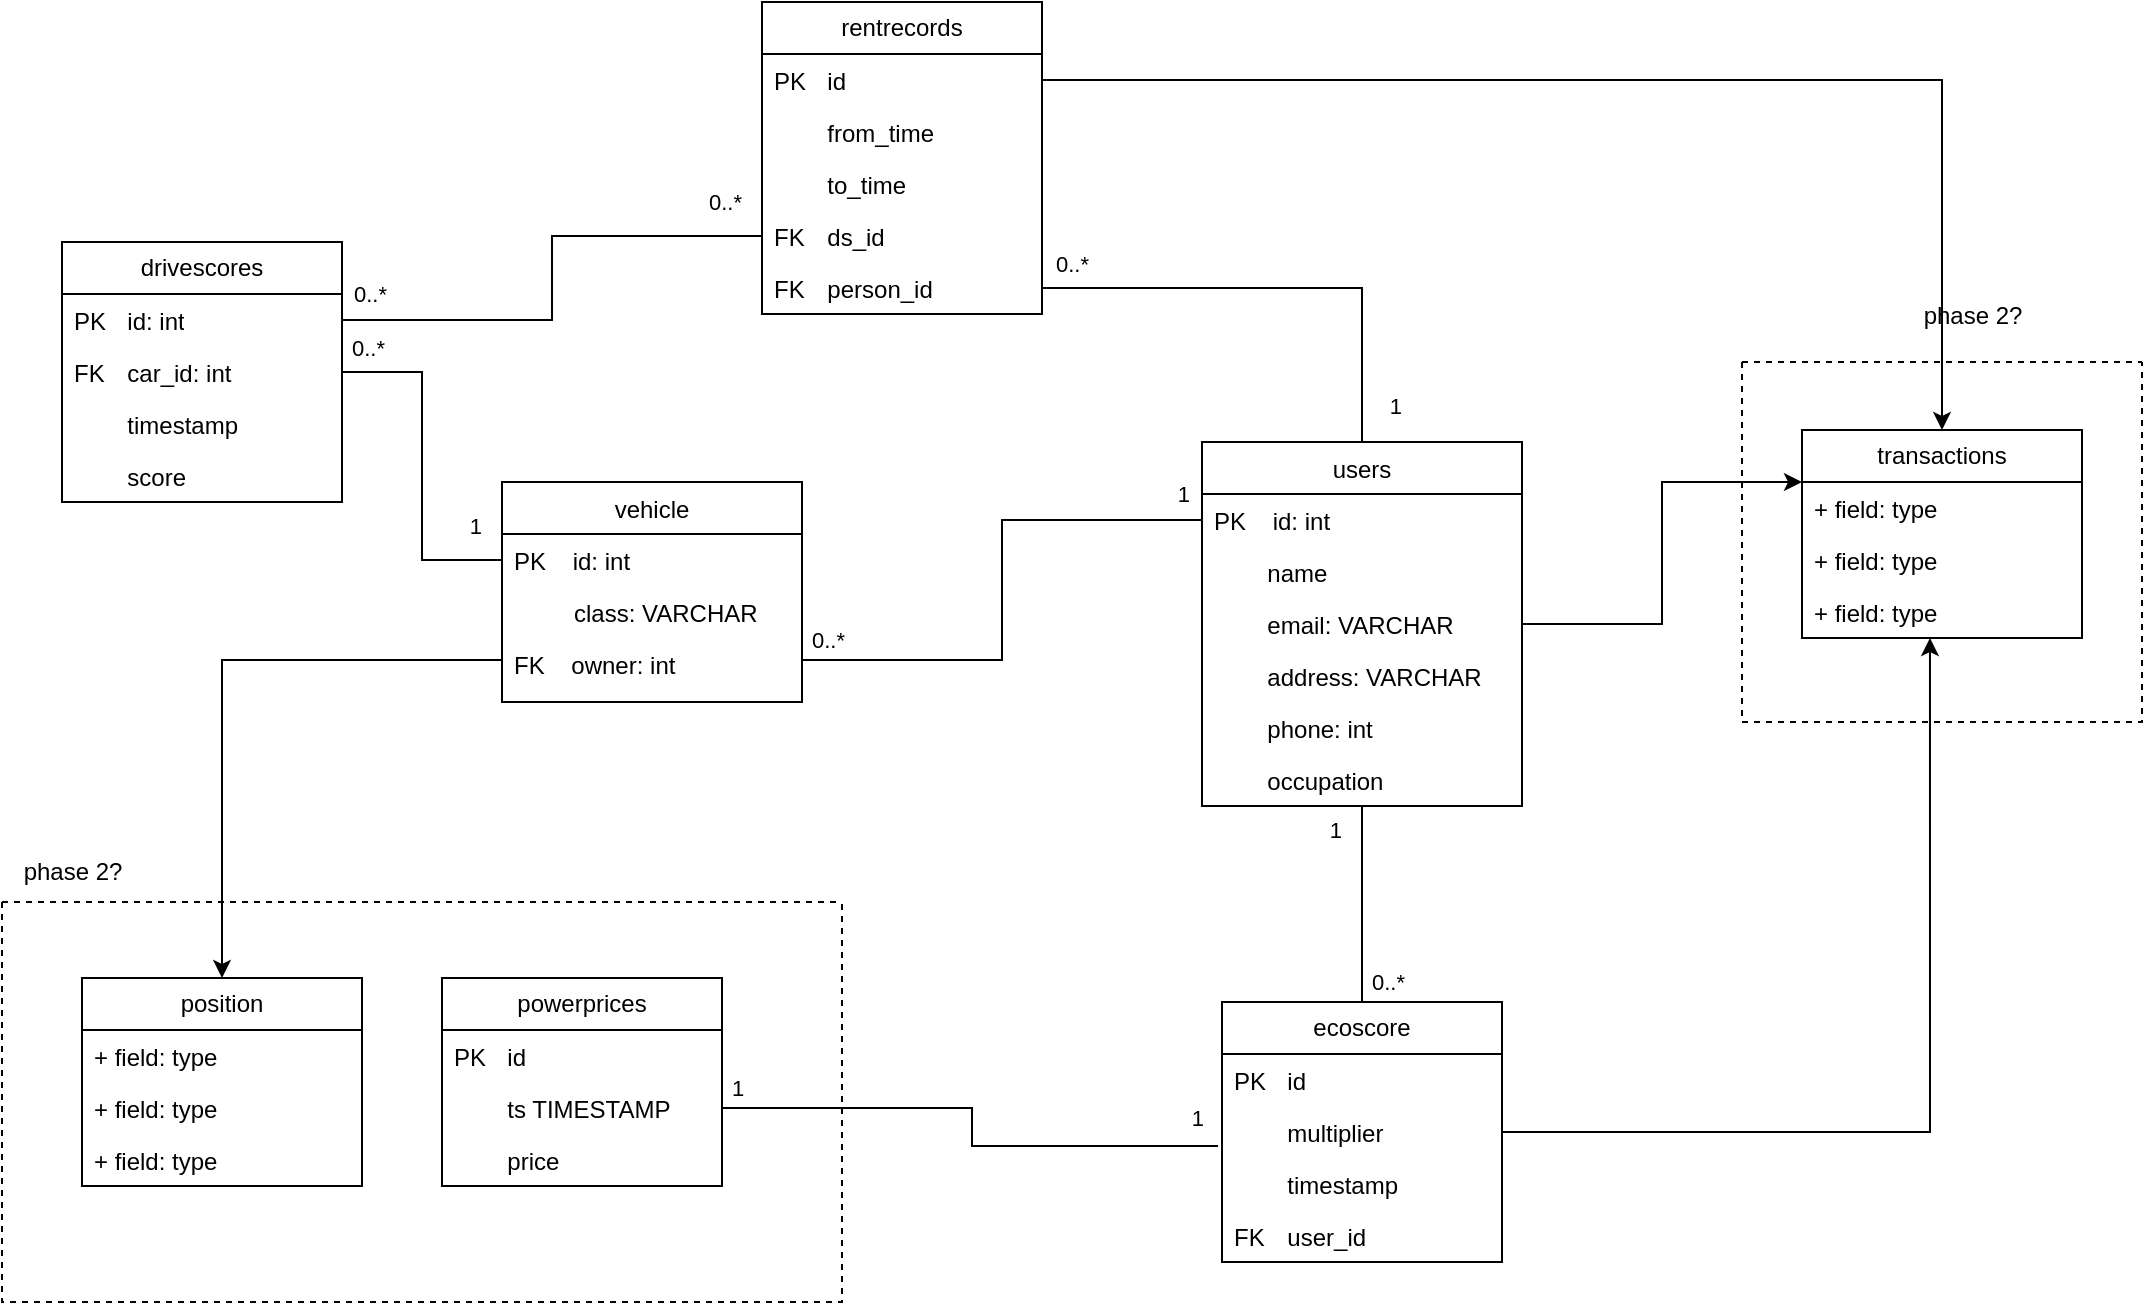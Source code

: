 <mxfile version="24.2.5" type="device">
  <diagram id="C5RBs43oDa-KdzZeNtuy" name="Page-1">
    <mxGraphModel dx="1426" dy="743" grid="1" gridSize="10" guides="1" tooltips="1" connect="1" arrows="1" fold="1" page="0" pageScale="1" pageWidth="827" pageHeight="1169" math="0" shadow="0">
      <root>
        <mxCell id="WIyWlLk6GJQsqaUBKTNV-0" />
        <mxCell id="WIyWlLk6GJQsqaUBKTNV-1" parent="WIyWlLk6GJQsqaUBKTNV-0" />
        <mxCell id="zkfFHV4jXpPFQw0GAbJ--0" value="vehicle" style="swimlane;fontStyle=0;align=center;verticalAlign=top;childLayout=stackLayout;horizontal=1;startSize=26;horizontalStack=0;resizeParent=1;resizeLast=0;collapsible=1;marginBottom=0;rounded=0;shadow=0;strokeWidth=1;" parent="WIyWlLk6GJQsqaUBKTNV-1" vertex="1">
          <mxGeometry x="230" y="370" width="150" height="110" as="geometry">
            <mxRectangle x="230" y="140" width="160" height="26" as="alternateBounds" />
          </mxGeometry>
        </mxCell>
        <mxCell id="zkfFHV4jXpPFQw0GAbJ--1" value="PK    id: int" style="text;align=left;verticalAlign=top;spacingLeft=4;spacingRight=4;overflow=hidden;rotatable=0;points=[[0,0.5],[1,0.5]];portConstraint=eastwest;" parent="zkfFHV4jXpPFQw0GAbJ--0" vertex="1">
          <mxGeometry y="26" width="150" height="26" as="geometry" />
        </mxCell>
        <mxCell id="zkfFHV4jXpPFQw0GAbJ--2" value="         class: VARCHAR" style="text;align=left;verticalAlign=top;spacingLeft=4;spacingRight=4;overflow=hidden;rotatable=0;points=[[0,0.5],[1,0.5]];portConstraint=eastwest;rounded=0;shadow=0;html=0;" parent="zkfFHV4jXpPFQw0GAbJ--0" vertex="1">
          <mxGeometry y="52" width="150" height="26" as="geometry" />
        </mxCell>
        <mxCell id="zkfFHV4jXpPFQw0GAbJ--3" value="FK    owner: int" style="text;align=left;verticalAlign=top;spacingLeft=4;spacingRight=4;overflow=hidden;rotatable=0;points=[[0,0.5],[1,0.5]];portConstraint=eastwest;rounded=0;shadow=0;html=0;" parent="zkfFHV4jXpPFQw0GAbJ--0" vertex="1">
          <mxGeometry y="78" width="150" height="22" as="geometry" />
        </mxCell>
        <mxCell id="zkfFHV4jXpPFQw0GAbJ--17" value="users" style="swimlane;fontStyle=0;align=center;verticalAlign=top;childLayout=stackLayout;horizontal=1;startSize=26;horizontalStack=0;resizeParent=1;resizeLast=0;collapsible=1;marginBottom=0;rounded=0;shadow=0;strokeWidth=1;" parent="WIyWlLk6GJQsqaUBKTNV-1" vertex="1">
          <mxGeometry x="580" y="350" width="160" height="182" as="geometry">
            <mxRectangle x="550" y="140" width="160" height="26" as="alternateBounds" />
          </mxGeometry>
        </mxCell>
        <mxCell id="zkfFHV4jXpPFQw0GAbJ--18" value="PK    id: int" style="text;align=left;verticalAlign=top;spacingLeft=4;spacingRight=4;overflow=hidden;rotatable=0;points=[[0,0.5],[1,0.5]];portConstraint=eastwest;" parent="zkfFHV4jXpPFQw0GAbJ--17" vertex="1">
          <mxGeometry y="26" width="160" height="26" as="geometry" />
        </mxCell>
        <mxCell id="XV3fjPr08TxoKDUDZwmK-10" value="        name" style="text;align=left;verticalAlign=top;spacingLeft=4;spacingRight=4;overflow=hidden;rotatable=0;points=[[0,0.5],[1,0.5]];portConstraint=eastwest;rounded=0;shadow=0;html=0;" parent="zkfFHV4jXpPFQw0GAbJ--17" vertex="1">
          <mxGeometry y="52" width="160" height="26" as="geometry" />
        </mxCell>
        <mxCell id="XV3fjPr08TxoKDUDZwmK-28" value="        email: VARCHAR" style="text;align=left;verticalAlign=top;spacingLeft=4;spacingRight=4;overflow=hidden;rotatable=0;points=[[0,0.5],[1,0.5]];portConstraint=eastwest;rounded=0;shadow=0;html=0;" parent="zkfFHV4jXpPFQw0GAbJ--17" vertex="1">
          <mxGeometry y="78" width="160" height="26" as="geometry" />
        </mxCell>
        <mxCell id="zkfFHV4jXpPFQw0GAbJ--19" value="        address: VARCHAR" style="text;align=left;verticalAlign=top;spacingLeft=4;spacingRight=4;overflow=hidden;rotatable=0;points=[[0,0.5],[1,0.5]];portConstraint=eastwest;rounded=0;shadow=0;html=0;" parent="zkfFHV4jXpPFQw0GAbJ--17" vertex="1">
          <mxGeometry y="104" width="160" height="26" as="geometry" />
        </mxCell>
        <mxCell id="zkfFHV4jXpPFQw0GAbJ--20" value="        phone: int" style="text;align=left;verticalAlign=top;spacingLeft=4;spacingRight=4;overflow=hidden;rotatable=0;points=[[0,0.5],[1,0.5]];portConstraint=eastwest;rounded=0;shadow=0;html=0;" parent="zkfFHV4jXpPFQw0GAbJ--17" vertex="1">
          <mxGeometry y="130" width="160" height="26" as="geometry" />
        </mxCell>
        <mxCell id="znb4jtRhXeV4Z08ECYj7-14" value="&lt;span style=&quot;white-space: pre;&quot;&gt;&#x9;&lt;/span&gt;occupation" style="text;strokeColor=none;fillColor=none;align=left;verticalAlign=top;spacingLeft=4;spacingRight=4;overflow=hidden;rotatable=0;points=[[0,0.5],[1,0.5]];portConstraint=eastwest;whiteSpace=wrap;html=1;" parent="zkfFHV4jXpPFQw0GAbJ--17" vertex="1">
          <mxGeometry y="156" width="160" height="26" as="geometry" />
        </mxCell>
        <mxCell id="IrIeTUQx7J-EXGJBaG7m-1" value="drivescores" style="swimlane;fontStyle=0;childLayout=stackLayout;horizontal=1;startSize=26;fillColor=none;horizontalStack=0;resizeParent=1;resizeParentMax=0;resizeLast=0;collapsible=1;marginBottom=0;whiteSpace=wrap;html=1;" parent="WIyWlLk6GJQsqaUBKTNV-1" vertex="1">
          <mxGeometry x="10" y="250" width="140" height="130" as="geometry" />
        </mxCell>
        <mxCell id="ffR_AdtMZDWBXzVAjOgV-0" value="PK&lt;span style=&quot;white-space: pre;&quot;&gt;&#x9;&lt;/span&gt;id: int" style="text;strokeColor=none;fillColor=none;align=left;verticalAlign=top;spacingLeft=4;spacingRight=4;overflow=hidden;rotatable=0;points=[[0,0.5],[1,0.5]];portConstraint=eastwest;whiteSpace=wrap;html=1;" parent="IrIeTUQx7J-EXGJBaG7m-1" vertex="1">
          <mxGeometry y="26" width="140" height="26" as="geometry" />
        </mxCell>
        <mxCell id="IrIeTUQx7J-EXGJBaG7m-2" value="FK&lt;span style=&quot;white-space: pre;&quot;&gt;&#x9;&lt;/span&gt;car_id: int" style="text;strokeColor=none;fillColor=none;align=left;verticalAlign=top;spacingLeft=4;spacingRight=4;overflow=hidden;rotatable=0;points=[[0,0.5],[1,0.5]];portConstraint=eastwest;whiteSpace=wrap;html=1;" parent="IrIeTUQx7J-EXGJBaG7m-1" vertex="1">
          <mxGeometry y="52" width="140" height="26" as="geometry" />
        </mxCell>
        <mxCell id="IrIeTUQx7J-EXGJBaG7m-3" value="&lt;div&gt;&lt;span style=&quot;white-space: pre;&quot;&gt;&#x9;&lt;/span&gt;timestamp&lt;/div&gt;" style="text;strokeColor=none;fillColor=none;align=left;verticalAlign=top;spacingLeft=4;spacingRight=4;overflow=hidden;rotatable=0;points=[[0,0.5],[1,0.5]];portConstraint=eastwest;whiteSpace=wrap;html=1;" parent="IrIeTUQx7J-EXGJBaG7m-1" vertex="1">
          <mxGeometry y="78" width="140" height="26" as="geometry" />
        </mxCell>
        <mxCell id="IrIeTUQx7J-EXGJBaG7m-4" value="&lt;span style=&quot;white-space: pre;&quot;&gt;&#x9;&lt;/span&gt;score" style="text;strokeColor=none;fillColor=none;align=left;verticalAlign=top;spacingLeft=4;spacingRight=4;overflow=hidden;rotatable=0;points=[[0,0.5],[1,0.5]];portConstraint=eastwest;whiteSpace=wrap;html=1;" parent="IrIeTUQx7J-EXGJBaG7m-1" vertex="1">
          <mxGeometry y="104" width="140" height="26" as="geometry" />
        </mxCell>
        <mxCell id="IrIeTUQx7J-EXGJBaG7m-12" value="" style="endArrow=none;html=1;edgeStyle=orthogonalEdgeStyle;rounded=0;exitX=1;exitY=0.5;exitDx=0;exitDy=0;entryX=0;entryY=0.5;entryDx=0;entryDy=0;curved=0;startArrow=none;startFill=0;endFill=0;" parent="WIyWlLk6GJQsqaUBKTNV-1" source="IrIeTUQx7J-EXGJBaG7m-2" target="zkfFHV4jXpPFQw0GAbJ--1" edge="1">
          <mxGeometry relative="1" as="geometry">
            <mxPoint x="330" y="350" as="sourcePoint" />
            <mxPoint x="490" y="350" as="targetPoint" />
          </mxGeometry>
        </mxCell>
        <mxCell id="IrIeTUQx7J-EXGJBaG7m-13" value="0..*" style="edgeLabel;resizable=0;html=1;align=left;verticalAlign=bottom;" parent="IrIeTUQx7J-EXGJBaG7m-12" connectable="0" vertex="1">
          <mxGeometry x="-1" relative="1" as="geometry">
            <mxPoint x="3" y="-4" as="offset" />
          </mxGeometry>
        </mxCell>
        <mxCell id="IrIeTUQx7J-EXGJBaG7m-14" value="1" style="edgeLabel;resizable=0;html=1;align=right;verticalAlign=bottom;" parent="IrIeTUQx7J-EXGJBaG7m-12" connectable="0" vertex="1">
          <mxGeometry x="1" relative="1" as="geometry">
            <mxPoint x="-10" y="-9" as="offset" />
          </mxGeometry>
        </mxCell>
        <mxCell id="XV3fjPr08TxoKDUDZwmK-0" value="rentrecords" style="swimlane;fontStyle=0;childLayout=stackLayout;horizontal=1;startSize=26;fillColor=none;horizontalStack=0;resizeParent=1;resizeParentMax=0;resizeLast=0;collapsible=1;marginBottom=0;whiteSpace=wrap;html=1;" parent="WIyWlLk6GJQsqaUBKTNV-1" vertex="1">
          <mxGeometry x="360" y="130" width="140" height="156" as="geometry" />
        </mxCell>
        <mxCell id="XV3fjPr08TxoKDUDZwmK-1" value="PK&lt;span style=&quot;white-space: pre;&quot;&gt;&#x9;&lt;/span&gt;id" style="text;strokeColor=none;fillColor=none;align=left;verticalAlign=top;spacingLeft=4;spacingRight=4;overflow=hidden;rotatable=0;points=[[0,0.5],[1,0.5]];portConstraint=eastwest;whiteSpace=wrap;html=1;" parent="XV3fjPr08TxoKDUDZwmK-0" vertex="1">
          <mxGeometry y="26" width="140" height="26" as="geometry" />
        </mxCell>
        <mxCell id="XV3fjPr08TxoKDUDZwmK-5" value="&lt;span style=&quot;white-space: pre;&quot;&gt;&#x9;&lt;/span&gt;from_time" style="text;strokeColor=none;fillColor=none;align=left;verticalAlign=top;spacingLeft=4;spacingRight=4;overflow=hidden;rotatable=0;points=[[0,0.5],[1,0.5]];portConstraint=eastwest;whiteSpace=wrap;html=1;" parent="XV3fjPr08TxoKDUDZwmK-0" vertex="1">
          <mxGeometry y="52" width="140" height="26" as="geometry" />
        </mxCell>
        <mxCell id="XV3fjPr08TxoKDUDZwmK-4" value="&lt;span style=&quot;white-space: pre;&quot;&gt;&#x9;&lt;/span&gt;to_time" style="text;strokeColor=none;fillColor=none;align=left;verticalAlign=top;spacingLeft=4;spacingRight=4;overflow=hidden;rotatable=0;points=[[0,0.5],[1,0.5]];portConstraint=eastwest;whiteSpace=wrap;html=1;" parent="XV3fjPr08TxoKDUDZwmK-0" vertex="1">
          <mxGeometry y="78" width="140" height="26" as="geometry" />
        </mxCell>
        <mxCell id="XV3fjPr08TxoKDUDZwmK-3" value="FK&lt;span style=&quot;white-space: pre;&quot;&gt;&#x9;&lt;/span&gt;ds_id" style="text;strokeColor=none;fillColor=none;align=left;verticalAlign=top;spacingLeft=4;spacingRight=4;overflow=hidden;rotatable=0;points=[[0,0.5],[1,0.5]];portConstraint=eastwest;whiteSpace=wrap;html=1;" parent="XV3fjPr08TxoKDUDZwmK-0" vertex="1">
          <mxGeometry y="104" width="140" height="26" as="geometry" />
        </mxCell>
        <mxCell id="XV3fjPr08TxoKDUDZwmK-2" value="FK&lt;span style=&quot;white-space: pre;&quot;&gt;&#x9;&lt;/span&gt;person_id" style="text;strokeColor=none;fillColor=none;align=left;verticalAlign=top;spacingLeft=4;spacingRight=4;overflow=hidden;rotatable=0;points=[[0,0.5],[1,0.5]];portConstraint=eastwest;whiteSpace=wrap;html=1;" parent="XV3fjPr08TxoKDUDZwmK-0" vertex="1">
          <mxGeometry y="130" width="140" height="26" as="geometry" />
        </mxCell>
        <mxCell id="XV3fjPr08TxoKDUDZwmK-11" value="ecoscore" style="swimlane;fontStyle=0;childLayout=stackLayout;horizontal=1;startSize=26;fillColor=none;horizontalStack=0;resizeParent=1;resizeParentMax=0;resizeLast=0;collapsible=1;marginBottom=0;whiteSpace=wrap;html=1;" parent="WIyWlLk6GJQsqaUBKTNV-1" vertex="1">
          <mxGeometry x="590" y="630" width="140" height="130" as="geometry" />
        </mxCell>
        <mxCell id="XV3fjPr08TxoKDUDZwmK-12" value="PK&lt;span style=&quot;white-space: pre;&quot;&gt;&#x9;&lt;/span&gt;id" style="text;strokeColor=none;fillColor=none;align=left;verticalAlign=top;spacingLeft=4;spacingRight=4;overflow=hidden;rotatable=0;points=[[0,0.5],[1,0.5]];portConstraint=eastwest;whiteSpace=wrap;html=1;" parent="XV3fjPr08TxoKDUDZwmK-11" vertex="1">
          <mxGeometry y="26" width="140" height="26" as="geometry" />
        </mxCell>
        <mxCell id="XV3fjPr08TxoKDUDZwmK-13" value="&lt;span style=&quot;white-space: pre;&quot;&gt;&#x9;&lt;/span&gt;multiplier" style="text;strokeColor=none;fillColor=none;align=left;verticalAlign=top;spacingLeft=4;spacingRight=4;overflow=hidden;rotatable=0;points=[[0,0.5],[1,0.5]];portConstraint=eastwest;whiteSpace=wrap;html=1;" parent="XV3fjPr08TxoKDUDZwmK-11" vertex="1">
          <mxGeometry y="52" width="140" height="26" as="geometry" />
        </mxCell>
        <mxCell id="XV3fjPr08TxoKDUDZwmK-14" value="&lt;span style=&quot;white-space: pre;&quot;&gt;&#x9;&lt;/span&gt;timestamp" style="text;strokeColor=none;fillColor=none;align=left;verticalAlign=top;spacingLeft=4;spacingRight=4;overflow=hidden;rotatable=0;points=[[0,0.5],[1,0.5]];portConstraint=eastwest;whiteSpace=wrap;html=1;" parent="XV3fjPr08TxoKDUDZwmK-11" vertex="1">
          <mxGeometry y="78" width="140" height="26" as="geometry" />
        </mxCell>
        <mxCell id="XV3fjPr08TxoKDUDZwmK-25" value="FK&lt;span style=&quot;white-space: pre;&quot;&gt;&#x9;&lt;/span&gt;user_id" style="text;strokeColor=none;fillColor=none;align=left;verticalAlign=top;spacingLeft=4;spacingRight=4;overflow=hidden;rotatable=0;points=[[0,0.5],[1,0.5]];portConstraint=eastwest;whiteSpace=wrap;html=1;" parent="XV3fjPr08TxoKDUDZwmK-11" vertex="1">
          <mxGeometry y="104" width="140" height="26" as="geometry" />
        </mxCell>
        <mxCell id="XV3fjPr08TxoKDUDZwmK-16" value="" style="endArrow=none;html=1;edgeStyle=orthogonalEdgeStyle;rounded=0;exitX=1;exitY=0.5;exitDx=0;exitDy=0;" parent="WIyWlLk6GJQsqaUBKTNV-1" source="zkfFHV4jXpPFQw0GAbJ--3" target="zkfFHV4jXpPFQw0GAbJ--18" edge="1">
          <mxGeometry relative="1" as="geometry">
            <mxPoint x="360" y="470" as="sourcePoint" />
            <mxPoint x="520" y="470" as="targetPoint" />
          </mxGeometry>
        </mxCell>
        <mxCell id="XV3fjPr08TxoKDUDZwmK-17" value="0..*" style="edgeLabel;resizable=0;html=1;align=left;verticalAlign=bottom;" parent="XV3fjPr08TxoKDUDZwmK-16" connectable="0" vertex="1">
          <mxGeometry x="-1" relative="1" as="geometry">
            <mxPoint x="3" y="-2" as="offset" />
          </mxGeometry>
        </mxCell>
        <mxCell id="XV3fjPr08TxoKDUDZwmK-18" value="1" style="edgeLabel;resizable=0;html=1;align=right;verticalAlign=bottom;" parent="XV3fjPr08TxoKDUDZwmK-16" connectable="0" vertex="1">
          <mxGeometry x="1" relative="1" as="geometry">
            <mxPoint x="-6" y="-5" as="offset" />
          </mxGeometry>
        </mxCell>
        <mxCell id="XV3fjPr08TxoKDUDZwmK-30" value="" style="endArrow=none;html=1;edgeStyle=orthogonalEdgeStyle;rounded=0;exitX=1;exitY=0.5;exitDx=0;exitDy=0;entryX=0;entryY=0.5;entryDx=0;entryDy=0;curved=0;startArrow=none;startFill=0;endFill=0;" parent="WIyWlLk6GJQsqaUBKTNV-1" source="ffR_AdtMZDWBXzVAjOgV-0" target="XV3fjPr08TxoKDUDZwmK-3" edge="1">
          <mxGeometry relative="1" as="geometry">
            <mxPoint x="230" y="355" as="sourcePoint" />
            <mxPoint x="330" y="219" as="targetPoint" />
          </mxGeometry>
        </mxCell>
        <mxCell id="XV3fjPr08TxoKDUDZwmK-31" value="0..*" style="edgeLabel;resizable=0;html=1;align=left;verticalAlign=bottom;" parent="XV3fjPr08TxoKDUDZwmK-30" connectable="0" vertex="1">
          <mxGeometry x="-1" relative="1" as="geometry">
            <mxPoint x="4" y="-5" as="offset" />
          </mxGeometry>
        </mxCell>
        <mxCell id="XV3fjPr08TxoKDUDZwmK-32" value="0..*" style="edgeLabel;resizable=0;html=1;align=right;verticalAlign=bottom;" parent="XV3fjPr08TxoKDUDZwmK-30" connectable="0" vertex="1">
          <mxGeometry x="1" relative="1" as="geometry">
            <mxPoint x="-10" y="-9" as="offset" />
          </mxGeometry>
        </mxCell>
        <mxCell id="XV3fjPr08TxoKDUDZwmK-34" value="" style="endArrow=none;html=1;edgeStyle=orthogonalEdgeStyle;rounded=0;exitX=1;exitY=0.5;exitDx=0;exitDy=0;entryX=0.5;entryY=0;entryDx=0;entryDy=0;" parent="WIyWlLk6GJQsqaUBKTNV-1" source="XV3fjPr08TxoKDUDZwmK-2" target="zkfFHV4jXpPFQw0GAbJ--17" edge="1">
          <mxGeometry relative="1" as="geometry">
            <mxPoint x="440" y="489" as="sourcePoint" />
            <mxPoint x="520" y="399" as="targetPoint" />
          </mxGeometry>
        </mxCell>
        <mxCell id="XV3fjPr08TxoKDUDZwmK-35" value="0..*" style="edgeLabel;resizable=0;html=1;align=left;verticalAlign=bottom;" parent="XV3fjPr08TxoKDUDZwmK-34" connectable="0" vertex="1">
          <mxGeometry x="-1" relative="1" as="geometry">
            <mxPoint x="5" y="-4" as="offset" />
          </mxGeometry>
        </mxCell>
        <mxCell id="XV3fjPr08TxoKDUDZwmK-36" value="1" style="edgeLabel;resizable=0;html=1;align=right;verticalAlign=bottom;" parent="XV3fjPr08TxoKDUDZwmK-34" connectable="0" vertex="1">
          <mxGeometry x="1" relative="1" as="geometry">
            <mxPoint x="20" y="-10" as="offset" />
          </mxGeometry>
        </mxCell>
        <mxCell id="XV3fjPr08TxoKDUDZwmK-40" value="" style="endArrow=none;html=1;edgeStyle=orthogonalEdgeStyle;rounded=0;exitX=0.5;exitY=0;exitDx=0;exitDy=0;entryX=0.5;entryY=1;entryDx=0;entryDy=0;" parent="WIyWlLk6GJQsqaUBKTNV-1" source="XV3fjPr08TxoKDUDZwmK-11" target="zkfFHV4jXpPFQw0GAbJ--17" edge="1">
          <mxGeometry relative="1" as="geometry">
            <mxPoint x="440" y="489" as="sourcePoint" />
            <mxPoint x="560" y="379" as="targetPoint" />
          </mxGeometry>
        </mxCell>
        <mxCell id="XV3fjPr08TxoKDUDZwmK-41" value="0..*" style="edgeLabel;resizable=0;html=1;align=left;verticalAlign=bottom;" parent="XV3fjPr08TxoKDUDZwmK-40" connectable="0" vertex="1">
          <mxGeometry x="-1" relative="1" as="geometry">
            <mxPoint x="3" y="-2" as="offset" />
          </mxGeometry>
        </mxCell>
        <mxCell id="XV3fjPr08TxoKDUDZwmK-42" value="1" style="edgeLabel;resizable=0;html=1;align=right;verticalAlign=bottom;" parent="XV3fjPr08TxoKDUDZwmK-40" connectable="0" vertex="1">
          <mxGeometry x="1" relative="1" as="geometry">
            <mxPoint x="-10" y="20" as="offset" />
          </mxGeometry>
        </mxCell>
        <mxCell id="XV3fjPr08TxoKDUDZwmK-44" value="" style="endArrow=none;html=1;edgeStyle=orthogonalEdgeStyle;rounded=0;exitX=1;exitY=0.5;exitDx=0;exitDy=0;entryX=-0.014;entryY=0.769;entryDx=0;entryDy=0;entryPerimeter=0;" parent="WIyWlLk6GJQsqaUBKTNV-1" source="XV3fjPr08TxoKDUDZwmK-8" target="XV3fjPr08TxoKDUDZwmK-13" edge="1">
          <mxGeometry relative="1" as="geometry">
            <mxPoint x="440" y="489" as="sourcePoint" />
            <mxPoint x="530" y="379" as="targetPoint" />
          </mxGeometry>
        </mxCell>
        <mxCell id="XV3fjPr08TxoKDUDZwmK-45" value="1" style="edgeLabel;resizable=0;html=1;align=left;verticalAlign=bottom;" parent="XV3fjPr08TxoKDUDZwmK-44" connectable="0" vertex="1">
          <mxGeometry x="-1" relative="1" as="geometry">
            <mxPoint x="3" y="-2" as="offset" />
          </mxGeometry>
        </mxCell>
        <mxCell id="XV3fjPr08TxoKDUDZwmK-46" value="1" style="edgeLabel;resizable=0;html=1;align=right;verticalAlign=bottom;" parent="XV3fjPr08TxoKDUDZwmK-44" connectable="0" vertex="1">
          <mxGeometry x="1" relative="1" as="geometry">
            <mxPoint x="-6" y="-5" as="offset" />
          </mxGeometry>
        </mxCell>
        <mxCell id="znb4jtRhXeV4Z08ECYj7-9" style="edgeStyle=orthogonalEdgeStyle;rounded=0;orthogonalLoop=1;jettySize=auto;html=1;exitX=0;exitY=0.5;exitDx=0;exitDy=0;entryX=0.5;entryY=0;entryDx=0;entryDy=0;" parent="WIyWlLk6GJQsqaUBKTNV-1" source="zkfFHV4jXpPFQw0GAbJ--3" target="znb4jtRhXeV4Z08ECYj7-0" edge="1">
          <mxGeometry relative="1" as="geometry" />
        </mxCell>
        <mxCell id="znb4jtRhXeV4Z08ECYj7-11" style="edgeStyle=orthogonalEdgeStyle;rounded=0;orthogonalLoop=1;jettySize=auto;html=1;exitX=1;exitY=0.5;exitDx=0;exitDy=0;entryX=0;entryY=0.25;entryDx=0;entryDy=0;" parent="WIyWlLk6GJQsqaUBKTNV-1" source="XV3fjPr08TxoKDUDZwmK-28" target="znb4jtRhXeV4Z08ECYj7-5" edge="1">
          <mxGeometry relative="1" as="geometry" />
        </mxCell>
        <mxCell id="znb4jtRhXeV4Z08ECYj7-12" style="edgeStyle=orthogonalEdgeStyle;rounded=0;orthogonalLoop=1;jettySize=auto;html=1;exitX=1;exitY=0.5;exitDx=0;exitDy=0;entryX=0.5;entryY=0;entryDx=0;entryDy=0;" parent="WIyWlLk6GJQsqaUBKTNV-1" source="XV3fjPr08TxoKDUDZwmK-1" target="znb4jtRhXeV4Z08ECYj7-5" edge="1">
          <mxGeometry relative="1" as="geometry" />
        </mxCell>
        <mxCell id="znb4jtRhXeV4Z08ECYj7-13" style="edgeStyle=orthogonalEdgeStyle;rounded=0;orthogonalLoop=1;jettySize=auto;html=1;exitX=1;exitY=0.5;exitDx=0;exitDy=0;entryX=0.457;entryY=1;entryDx=0;entryDy=0;entryPerimeter=0;" parent="WIyWlLk6GJQsqaUBKTNV-1" source="XV3fjPr08TxoKDUDZwmK-13" target="znb4jtRhXeV4Z08ECYj7-8" edge="1">
          <mxGeometry relative="1" as="geometry" />
        </mxCell>
        <mxCell id="znb4jtRhXeV4Z08ECYj7-17" value="" style="swimlane;startSize=0;dashed=1;" parent="WIyWlLk6GJQsqaUBKTNV-1" vertex="1">
          <mxGeometry x="-20" y="580" width="420" height="200" as="geometry" />
        </mxCell>
        <mxCell id="znb4jtRhXeV4Z08ECYj7-0" value="position" style="swimlane;fontStyle=0;childLayout=stackLayout;horizontal=1;startSize=26;fillColor=none;horizontalStack=0;resizeParent=1;resizeParentMax=0;resizeLast=0;collapsible=1;marginBottom=0;whiteSpace=wrap;html=1;" parent="znb4jtRhXeV4Z08ECYj7-17" vertex="1">
          <mxGeometry x="40" y="38" width="140" height="104" as="geometry" />
        </mxCell>
        <mxCell id="znb4jtRhXeV4Z08ECYj7-1" value="+ field: type" style="text;strokeColor=none;fillColor=none;align=left;verticalAlign=top;spacingLeft=4;spacingRight=4;overflow=hidden;rotatable=0;points=[[0,0.5],[1,0.5]];portConstraint=eastwest;whiteSpace=wrap;html=1;" parent="znb4jtRhXeV4Z08ECYj7-0" vertex="1">
          <mxGeometry y="26" width="140" height="26" as="geometry" />
        </mxCell>
        <mxCell id="znb4jtRhXeV4Z08ECYj7-2" value="+ field: type" style="text;strokeColor=none;fillColor=none;align=left;verticalAlign=top;spacingLeft=4;spacingRight=4;overflow=hidden;rotatable=0;points=[[0,0.5],[1,0.5]];portConstraint=eastwest;whiteSpace=wrap;html=1;" parent="znb4jtRhXeV4Z08ECYj7-0" vertex="1">
          <mxGeometry y="52" width="140" height="26" as="geometry" />
        </mxCell>
        <mxCell id="znb4jtRhXeV4Z08ECYj7-3" value="+ field: type" style="text;strokeColor=none;fillColor=none;align=left;verticalAlign=top;spacingLeft=4;spacingRight=4;overflow=hidden;rotatable=0;points=[[0,0.5],[1,0.5]];portConstraint=eastwest;whiteSpace=wrap;html=1;" parent="znb4jtRhXeV4Z08ECYj7-0" vertex="1">
          <mxGeometry y="78" width="140" height="26" as="geometry" />
        </mxCell>
        <mxCell id="XV3fjPr08TxoKDUDZwmK-6" value="powerprices" style="swimlane;fontStyle=0;childLayout=stackLayout;horizontal=1;startSize=26;fillColor=none;horizontalStack=0;resizeParent=1;resizeParentMax=0;resizeLast=0;collapsible=1;marginBottom=0;whiteSpace=wrap;html=1;" parent="znb4jtRhXeV4Z08ECYj7-17" vertex="1">
          <mxGeometry x="220" y="38" width="140" height="104" as="geometry" />
        </mxCell>
        <mxCell id="XV3fjPr08TxoKDUDZwmK-7" value="PK&amp;nbsp;&lt;span style=&quot;white-space: pre;&quot;&gt;&#x9;&lt;/span&gt;id" style="text;strokeColor=none;fillColor=none;align=left;verticalAlign=top;spacingLeft=4;spacingRight=4;overflow=hidden;rotatable=0;points=[[0,0.5],[1,0.5]];portConstraint=eastwest;whiteSpace=wrap;html=1;" parent="XV3fjPr08TxoKDUDZwmK-6" vertex="1">
          <mxGeometry y="26" width="140" height="26" as="geometry" />
        </mxCell>
        <mxCell id="XV3fjPr08TxoKDUDZwmK-8" value="&lt;span style=&quot;white-space: pre;&quot;&gt;&#x9;&lt;/span&gt;ts TIMESTAMP" style="text;strokeColor=none;fillColor=none;align=left;verticalAlign=top;spacingLeft=4;spacingRight=4;overflow=hidden;rotatable=0;points=[[0,0.5],[1,0.5]];portConstraint=eastwest;whiteSpace=wrap;html=1;" parent="XV3fjPr08TxoKDUDZwmK-6" vertex="1">
          <mxGeometry y="52" width="140" height="26" as="geometry" />
        </mxCell>
        <mxCell id="XV3fjPr08TxoKDUDZwmK-9" value="&lt;span style=&quot;white-space: pre;&quot;&gt;&#x9;&lt;/span&gt;price" style="text;strokeColor=none;fillColor=none;align=left;verticalAlign=top;spacingLeft=4;spacingRight=4;overflow=hidden;rotatable=0;points=[[0,0.5],[1,0.5]];portConstraint=eastwest;whiteSpace=wrap;html=1;" parent="XV3fjPr08TxoKDUDZwmK-6" vertex="1">
          <mxGeometry y="78" width="140" height="26" as="geometry" />
        </mxCell>
        <mxCell id="znb4jtRhXeV4Z08ECYj7-18" value="" style="swimlane;startSize=0;dashed=1;" parent="WIyWlLk6GJQsqaUBKTNV-1" vertex="1">
          <mxGeometry x="850" y="310" width="200" height="180" as="geometry" />
        </mxCell>
        <mxCell id="znb4jtRhXeV4Z08ECYj7-5" value="transactions" style="swimlane;fontStyle=0;childLayout=stackLayout;horizontal=1;startSize=26;fillColor=none;horizontalStack=0;resizeParent=1;resizeParentMax=0;resizeLast=0;collapsible=1;marginBottom=0;whiteSpace=wrap;html=1;" parent="znb4jtRhXeV4Z08ECYj7-18" vertex="1">
          <mxGeometry x="30" y="34" width="140" height="104" as="geometry" />
        </mxCell>
        <mxCell id="znb4jtRhXeV4Z08ECYj7-6" value="+ field: type" style="text;strokeColor=none;fillColor=none;align=left;verticalAlign=top;spacingLeft=4;spacingRight=4;overflow=hidden;rotatable=0;points=[[0,0.5],[1,0.5]];portConstraint=eastwest;whiteSpace=wrap;html=1;" parent="znb4jtRhXeV4Z08ECYj7-5" vertex="1">
          <mxGeometry y="26" width="140" height="26" as="geometry" />
        </mxCell>
        <mxCell id="znb4jtRhXeV4Z08ECYj7-7" value="+ field: type" style="text;strokeColor=none;fillColor=none;align=left;verticalAlign=top;spacingLeft=4;spacingRight=4;overflow=hidden;rotatable=0;points=[[0,0.5],[1,0.5]];portConstraint=eastwest;whiteSpace=wrap;html=1;" parent="znb4jtRhXeV4Z08ECYj7-5" vertex="1">
          <mxGeometry y="52" width="140" height="26" as="geometry" />
        </mxCell>
        <mxCell id="znb4jtRhXeV4Z08ECYj7-8" value="+ field: type" style="text;strokeColor=none;fillColor=none;align=left;verticalAlign=top;spacingLeft=4;spacingRight=4;overflow=hidden;rotatable=0;points=[[0,0.5],[1,0.5]];portConstraint=eastwest;whiteSpace=wrap;html=1;" parent="znb4jtRhXeV4Z08ECYj7-5" vertex="1">
          <mxGeometry y="78" width="140" height="26" as="geometry" />
        </mxCell>
        <mxCell id="znb4jtRhXeV4Z08ECYj7-20" value="phase 2?" style="text;html=1;align=center;verticalAlign=middle;resizable=0;points=[];autosize=1;strokeColor=none;fillColor=none;" parent="WIyWlLk6GJQsqaUBKTNV-1" vertex="1">
          <mxGeometry x="-20" y="550" width="70" height="30" as="geometry" />
        </mxCell>
        <mxCell id="znb4jtRhXeV4Z08ECYj7-19" value="phase 2?" style="text;html=1;align=center;verticalAlign=middle;resizable=0;points=[];autosize=1;strokeColor=none;fillColor=none;" parent="WIyWlLk6GJQsqaUBKTNV-1" vertex="1">
          <mxGeometry x="930" y="272" width="70" height="30" as="geometry" />
        </mxCell>
      </root>
    </mxGraphModel>
  </diagram>
</mxfile>
